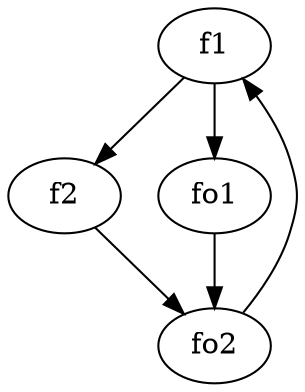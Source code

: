 strict digraph  {
f1;
f2;
fo1;
fo2;
f1 -> fo1  [weight=2];
f1 -> f2  [weight=2];
f2 -> fo2  [weight=2];
fo1 -> fo2  [weight=2];
fo2 -> f1  [weight=2];
}
